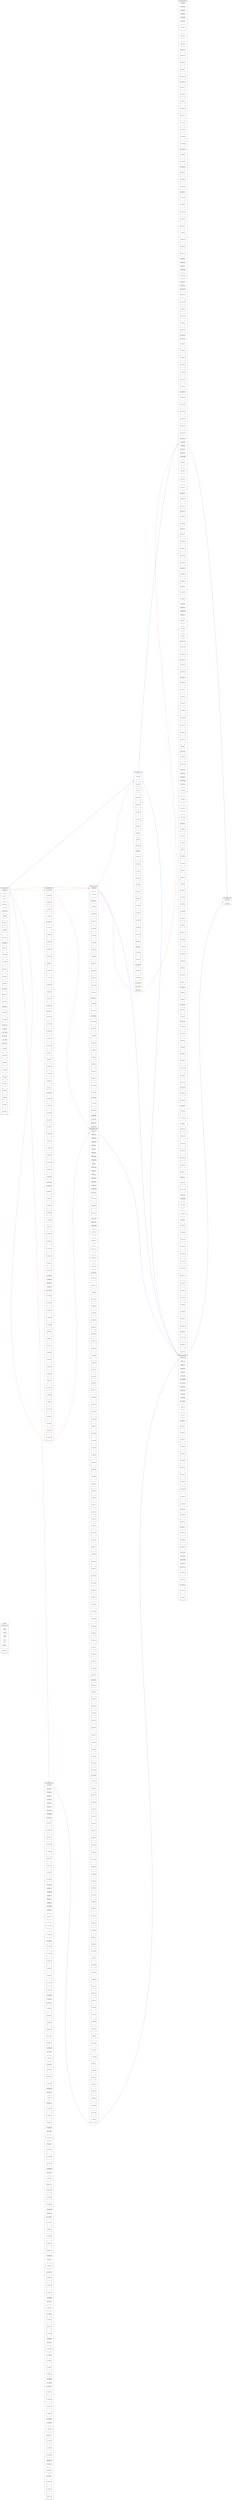 digraph G {
  compound = true;
  rankdir = "LR"; 
  nodesep= 0.5;
  ranksep =  10; 
 subgraph "cluster_-1" {
		color=black;

Compilation_Unit [shape="note"] Import [shape="lpromoter"] Package [shape="folder"] Type [shape="box3d"] Field [shape="Mcircle"] Method [shape="component"] Instruction [shape="Msquare"]

 label = "LEGEND";
	}
 // Color on nodes 
// NODE [style=filled, fillcolor=red] 

 // Shape on nodes 
// NODE [shape="tripleoctagon"] 
"831653292" [shape="note"]
"-311782501" [shape="lpromoter"]
"-554253258" [shape="lpromoter"]
"-1483563912" [shape="lpromoter"]
"-424794005" [shape="lpromoter"]
"-2021127674" [shape="lpromoter"]
"977451170" [shape="lpromoter"]
"-506324011" [shape="lpromoter"]
"-1842022574" [shape="lpromoter"]
"-728306322" [shape="box3d"]
"-1017024195" [shape="Mcircle"]
"821309053" [shape="component"]
"-1676402821" [shape="Msquare"]
"-1854062487" [shape="Msquare"]
"-1206211520" [shape="Msquare"]
"2028342448" [shape="Msquare"]
"-917754090" [shape="Msquare"]
"1147856905" [shape="Msquare"]
"406581419" [shape="Msquare"]
"-946983620" [shape="Msquare"]
"-688692427" [shape="Msquare"]
"1899350236" [shape="Msquare"]
"-358311737" [shape="Msquare"]
"-1823271016" [shape="Msquare"]
"-1530735752" [shape="Msquare"]
"1945222912" [shape="component"]
"-626895906" [shape="Msquare"]
"1556741942" [shape="Msquare"]
"-1800626848" [shape="component"]
"-1981051730" [shape="Msquare"]
"916074170" [shape="Msquare"]
"-1278858932" [shape="Msquare"]
"674669309" [shape="Msquare"]
"-1881397172" [shape="Msquare"]
"512434331" [shape="Msquare"]
"-463266518" [shape="Msquare"]
"1296578126" [shape="Msquare"]
"-1278858932" [shape="Msquare"]
"674669309" [shape="Msquare"]
"-1881397172" [shape="Msquare"]
"512434331" [shape="Msquare"]
"-463266518" [shape="Msquare"]
"1296578126" [shape="Msquare"]
"475682822" [shape="Msquare"]
"-2124198235" [shape="Msquare"]
"310319853" [shape="Msquare"]
"1732445804" [shape="component"]
"-1675512805" [shape="Msquare"]
"-686356629" [shape="Msquare"]
"-36501929" [shape="box3d"]
"219627282" [shape="rectangle"]
"1182704257" [shape="Mcircle"]
"-64307364" [shape="Mcircle"]
"436368436" [shape="Mcircle"]
"-503494803" [shape="Mcircle"]
"-641157771" [shape="Mcircle"]
"1980814491" [shape="Mcircle"]
"1300729878" [shape="component"]
"78259061" [shape="Msquare"]
"-284245977" [shape="Msquare"]
"-1095246871" [shape="Msquare"]
"-1655113412" [shape="Msquare"]
"1394929020" [shape="component"]
"45401357" [shape="Msquare"]
"-176643956" [shape="Msquare"]
"-1778541426" [shape="Msquare"]
"1816180743" [shape="Msquare"]
"719854279" [shape="component"]
"-1448927997" [shape="Msquare"]
"-2053621413" [shape="Msquare"]
"486100097" [shape="Msquare"]
"967044945" [shape="Msquare"]
"-4292171" [shape="Msquare"]
"-1687566110" [shape="Msquare"]
"-1048733534" [shape="Msquare"]
"1130750765" [shape="Msquare"]
"-789317541" [shape="Msquare"]
"-981316611" [shape="Msquare"]
"-4292171" [shape="Msquare"]
"-1687566110" [shape="Msquare"]
"-1048733534" [shape="Msquare"]
"1130750765" [shape="Msquare"]
"-789317541" [shape="Msquare"]
"-981316611" [shape="Msquare"]
"983645007" [shape="Msquare"]
"9950972" [shape="Msquare"]
"-888811964" [shape="Msquare"]
"873902605" [shape="Msquare"]
"397659377" [shape="Msquare"]
"-1837414295" [shape="Msquare"]
"-1393044319" [shape="component"]
"486411817" [shape="Msquare"]
"-450139070" [shape="Msquare"]
"-925625875" [shape="Msquare"]
"-1665095638" [shape="Msquare"]
"1216505747" [shape="Msquare"]
"411727022" [shape="Msquare"]
"-278593758" [shape="Msquare"]
"411727022" [shape="Msquare"]
"-278593758" [shape="Msquare"]
"-1665095638" [shape="Msquare"]
"1216505747" [shape="Msquare"]
"411727022" [shape="Msquare"]
"-278593758" [shape="Msquare"]
"411727022" [shape="Msquare"]
"-278593758" [shape="Msquare"]
"-914825694" [shape="Msquare"]
"-2030779390" [shape="Msquare"]
"548218445" [shape="component"]
"-1199127377" [shape="Msquare"]
"1676142529" [shape="Msquare"]
"-278770583" [shape="Msquare"]
"-805075257" [shape="Msquare"]
"56764449" [shape="Msquare"]
"-222705231" [shape="Msquare"]
"126075475" [shape="Msquare"]
"-1711745900" [shape="Msquare"]
"1110500471" [shape="Msquare"]
"-1663476895" [shape="Msquare"]
"297863948" [shape="Msquare"]
"1458197232" [shape="Msquare"]
"1888937680" [shape="Msquare"]
"930400976" [shape="component"]
"-527266356" [shape="Msquare"]
"1018120557" [shape="Msquare"]
"1736116001" [shape="component"]
"-864024339" [shape="Msquare"]
"295699356" [shape="Msquare"]
"-166120852" [shape="Msquare"]
"-1793953137" [shape="Msquare"]
"-1198778147" [shape="component"]
"-1571123317" [shape="Msquare"]
"-478580379" [shape="Msquare"]
"-1292493242" [shape="Msquare"]
"-2009921990" [shape="Msquare"]
"-287442956" [shape="Msquare"]
"334898497" [shape="Msquare"]
"1105384461" [shape="Msquare"]
"-701711932" [shape="Msquare"]
"-2068341489" [shape="Msquare"]
"670589345" [shape="Msquare"]
"-990129219" [shape="Msquare"]
"1699348813" [shape="Msquare"]
"-1313418655" [shape="component"]
"1604676411" [shape="Msquare"]
"-542773729" [shape="Msquare"]
"-1314402078" [shape="component"]
"175658528" [shape="Msquare"]
"1579532388" [shape="Msquare"]
"-1688964548" [shape="component"]
"-2054555605" [shape="Msquare"]
"-397294638" [shape="Msquare"]
"-1286046457" [shape="component"]
"-1260270994" [shape="Msquare"]
"-1871367480" [shape="Msquare"]
"1019565003" [shape="component"]
"829448597" [shape="Msquare"]
"1385465885" [shape="Msquare"]
"-1858948128" [shape="Msquare"]
"-323880317" [shape="component"]
"-1510756024" [shape="Msquare"]
"973929349" [shape="Msquare"]
"1611063443" [shape="Msquare"]
"1815748180" [shape="Msquare"]
"965368276" [shape="Msquare"]
"17686109" [shape="Msquare"]
"-1868695181" [shape="Msquare"]
"804306096" [shape="Msquare"]
"-863825776" [shape="Msquare"]
"214121957" [shape="note"]
"-1638090241" [shape="lpromoter"]
"-1848332072" [shape="lpromoter"]
"403512712" [shape="lpromoter"]
"1533544789" [shape="lpromoter"]
"589394239" [shape="box3d"]
"-416279900" [shape="Mcircle"]
"984480425" [shape="component"]
"-1268507031" [shape="component"]
"16820254" [shape="component"]
"-1186101180" [shape="component"]
"-1035273643" [shape="component"]
"1959962763" [shape="component"]
"-987041576" [shape="component"]
"-1241134833" [shape="component"]
"-404888589" [shape="component"]
"-1463855976" [shape="Msquare"]
"1192151968" [shape="Msquare"]
"985844463" [shape="Msquare"]
"2118911925" [shape="Msquare"]
"255781651" [shape="Msquare"]
"-991427876" [shape="Msquare"]
"-1269490454" [shape="component"]
"1627797240" [shape="component"]
"26235602" [shape="Msquare"]
"-346890529" [shape="Msquare"]
"1150766578" [shape="Msquare"]
"1416789130" [shape="Msquare"]
"-1416794908" [shape="Msquare"]
"160113459" [shape="Msquare"]
"1709087197" [shape="Msquare"]
"-1099386559" [shape="component"]
"-1288485369" [shape="Msquare"]
"288412294" [shape="Msquare"]
"1310076044" [shape="Msquare"]
"1009791325" [shape="Msquare"]
"-435620199" [shape="Msquare"]
"2003167329" [shape="Msquare"]
"1675908398" [shape="component"]
"111019396" [shape="component"]
"529193780" [shape="box3d"]
"-25421099" [shape="component"]
"-685061948" [shape="component"]
"-1298583208" [shape="component"]
"-321669314" [shape="note"]
"-147624788" [shape="folder"]
"-1140956040" [shape="box3d"]
"-1072380743" [shape="component"]
"1426401999" [shape="component"]
"1903602258" [shape="note"]
"-1188017914" [shape="folder"]
"23187995" [shape="box3d"]
"2063406688" [shape="rectangle"]
"-56081128" [shape="Mcircle"]
"-27451977" [shape="Mcircle"]
"1188960027" [shape="component"]
"794814767" [shape="Msquare"]
"304026357" [shape="Msquare"]
"694659337" [shape="Msquare"]
"1475869809" [shape="Msquare"]
"-761064158" [shape="Msquare"]
"-196001960" [shape="Msquare"]
"633881445" [shape="Msquare"]
"-281279761" [shape="Msquare"]
"-1339423954" [shape="Msquare"]
"-1889323950" [shape="Msquare"]
"-1627841241" [shape="Msquare"]
"2111464236" [shape="Msquare"]
"194271469" [shape="component"]
"1565803602" [shape="Msquare"]
"346256374" [shape="Msquare"]
"1110046577" [shape="component"]
"-1088316515" [shape="Msquare"]
"1724088553" [shape="Msquare"]
"1881800423" [shape="Msquare"]
"-1052517623" [shape="note"]
"1882870089" [shape="folder"]
"-1848732957" [shape="box3d"]
"1413254729" [shape="rectangle"]
"-1073714524" [shape="component"]
"1302359195" [shape="Msquare"]
"-105455753" [shape="Msquare"]
"-1331986492" [shape="component"]
"1102670773" [shape="Msquare"]
"757176641" [shape="Msquare"]
"-915632687" [shape="note"]
"926417919" [shape="lpromoter"]
"-510866724" [shape="lpromoter"]
"598218473" [shape="lpromoter"]
"-1059019050" [shape="lpromoter"]
"-710067349" [shape="lpromoter"]
"472702020" [shape="lpromoter"]
"-2013144963" [shape="lpromoter"]
"-1790909299" [shape="box3d"]
"-1628183720" [shape="component"]
"985453222" [shape="Msquare"]
"-1540241253" [shape="Msquare"]
"945152122" [shape="Msquare"]
"1803799244" [shape="Msquare"]
"-1795495062" [shape="Msquare"]
"586411000" [shape="Msquare"]
"639175672" [shape="Msquare"]
"131927475" [shape="Msquare"]
"1630055499" [shape="Msquare"]
"1622536299" [shape="note"]
"-1698190557" [shape="lpromoter"]
"-1624389499" [shape="lpromoter"]
"-704287970" [shape="lpromoter"]
"838482123" [shape="lpromoter"]
"-989898162" [shape="lpromoter"]
"-1307398981" [shape="box3d"]
"1238639991" [shape="rectangle"]
"-1050552911" [shape="Mcircle"]
"-1207133468" [shape="Mcircle"]
"-1078050749" [shape="Mcircle"]
"-509290609" [shape="component"]
"615702982" [shape="Msquare"]
"-1054411956" [shape="Msquare"]
"-1559970550" [shape="Msquare"]
"-1093047806" [shape="Msquare"]
"-602941625" [shape="Msquare"]
"-1417111206" [shape="Msquare"]
"1773139917" [shape="Msquare"]
"-1256714205" [shape="box3d"]
"1752406653" [shape="rectangle"]
"1479613141" [shape="component"]
"-1162540995" [shape="Msquare"]
"1885333911" [shape="Msquare"]
"805929632" [shape="Msquare"]
"806853153" [shape="Msquare"]
"807776674" [shape="Msquare"]
"808700195" [shape="Msquare"]
"-1987909929" [shape="box3d"]
"1457161450" [shape="rectangle"]
"-2128074679" [shape="Mcircle"]
"-898783639" [shape="component"]
"629769575" [shape="Msquare"]
"824827664" [shape="Msquare"]
"-750278867" [shape="Msquare"]
"-1987909928" [shape="box3d"]
"1653674955" [shape="rectangle"]
"7334547" [shape="Mcircle"]
"-388248501" [shape="component"]
"-502354824" [shape="Msquare"]
"1440496947" [shape="Msquare"]
"427604713" [shape="Msquare"]
"-1987909927" [shape="box3d"]
"1850188460" [shape="rectangle"]
"-1265762255" [shape="Mcircle"]
"122286637" [shape="component"]
"-359749824" [shape="Msquare"]
"-1402738084" [shape="Msquare"]
"653197279" [shape="Msquare"]
"-1987909926" [shape="box3d"]
"2046701965" [shape="rectangle"]
"218160913" [shape="Mcircle"]
"632821775" [shape="component"]
"1366390445" [shape="Msquare"]
"-374788906" [shape="Msquare"]
"2046419684" [shape="Msquare"]
"-1293907726" [shape="box3d"]
"1889482054" [shape="rectangle"]
"1622922881" [shape="component"]
"1830116673" [shape="Msquare"]
"40803018" [shape="Msquare"]
"1183510003" [shape="Msquare"]
"1636514785" [shape="Msquare"]
"1638361827" [shape="Msquare"]
"1368818970" [shape="box3d"]
"798787557" [shape="rectangle"]
"-1243289717" [shape="Mcircle"]
"1042753862" [shape="component"]
"1294692324" [shape="Msquare"]
"-1121830535" [shape="Msquare"]
"2106327321" [shape="Msquare"]
"-495438508" [shape="box3d"]
"-664871467" [shape="rectangle"]
"-1058045345" [shape="Mcircle"]
"-912748806" [shape="component"]
"1573549440" [shape="Msquare"]
"907497322" [shape="Msquare"]
"-517331059" [shape="Msquare"]
"1368818972" [shape="box3d"]
"405760547" [shape="rectangle"]
"-1243260002" [shape="Mcircle"]
"-237107894" [shape="component"]
"562913508" [shape="Msquare"]
"727660902" [shape="Msquare"]
"198037514" [shape="Msquare"]
"-619623869" [shape="box3d"]
"-1115549580" [shape="rectangle"]
"-382660436" [shape="component"]
"1742861200" [shape="Msquare"]
"-1539690803" [shape="Msquare"]
"281436563" [shape="Msquare"]
"-1159820596" [shape="Msquare"]
"1528167536" [shape="box3d"]
"-1018553300" [shape="rectangle"]
"-1238249306" [shape="Mcircle"]
"576280071" [shape="component"]
"1147001069" [shape="Msquare"]
"702018380" [shape="Msquare"]
"-2009748836" [shape="Msquare"]
"680368759" [shape="box3d"]
"-1175557112" [shape="rectangle"]
"359614968" [shape="Mcircle"]
"-485139854" [shape="component"]
"-2040102760" [shape="Msquare"]
"1344393431" [shape="Msquare"]
"1056776476" [shape="Msquare"]
"-2064440505" [shape="note"]
"-15086270" [shape="box3d"]
"-133834379" [shape="component"]
"-1086865252" [shape="note"]
"-1091992266" [shape="box3d"]
"729666249" [shape="Mcircle"]
"601206012" [shape="Mcircle"]
"915071291" [shape="Mcircle"]
"915071322" [shape="Mcircle"]
"1898928101" [shape="component"]
"-1906804703" [shape="Msquare"]
"-272872116" [shape="Msquare"]
"1915303375" [shape="component"]
"-973676451" [shape="Msquare"]
"-187914866" [shape="Msquare"]
"257928772" [shape="component"]
"961631456" [shape="Msquare"]
"1453050691" [shape="Msquare"]
"1453080513" [shape="Msquare"]
"-336816999" [shape="Msquare"]
"-2020539327" [shape="Msquare"]
"1898929062" [shape="component"]
"-1904063872" [shape="Msquare"]
"1796868401" [shape="Msquare"]
"21357128" [shape="component"]
"2113234579" [shape="Msquare"]
"18519063" [shape="Msquare"]
"738449783" [shape="note"]
"-1281682253" [shape="lpromoter"]
"-2079804879" [shape="box3d"]
"805880441" [shape="rectangle"]
"365907367" [shape="Mcircle"]
"-2730606" [shape="Mcircle"]
"-2700815" [shape="Mcircle"]
"-1977512284" [shape="component"]
"2002411998" [shape="Msquare"]
"-1628267126" [shape="Msquare"]
"-1504578771" [shape="component"]
"-33787847" [shape="Msquare"]
"-2099230551" [shape="Msquare"]
"-1876858552" [shape="component"]
"-506060892" [shape="Msquare"]
"357050702" [shape="Msquare"]
"-401030137" [shape="Msquare"]
"647209290" [shape="Msquare"]
"-1217586639" [shape="Msquare"]
"-2003655589" [shape="Msquare"]
"1579833115" [shape="Msquare"]
"1579845453" [shape="Msquare"]
"2114071105" [shape="Msquare"]
"36033881" [shape="Msquare"]
"1791943258" [shape="component"]
"1275265658" [shape="Msquare"]
"-1661871786" [shape="Msquare"]
"-129041925" [shape="note"]
"462372130" [shape="lpromoter"]
"1385873454" [shape="lpromoter"]
"-1575712519" [shape="box3d"]
"473267334" [shape="rectangle"]
"-1137129821" [shape="rectangle"]
"-377864320" [shape="Mcircle"]
"-1497788931" [shape="Mcircle"]
"-1469159780" [shape="Mcircle"]
"1258775459" [shape="Mcircle"]
"1904998148" [shape="component"]
"1102601750" [shape="Msquare"]
"551108137" [shape="Msquare"]
"257734921" [shape="Msquare"]
"57603702" [shape="Msquare"]
"1499164681" [shape="Msquare"]
"1211999535" [shape="Msquare"]
"250963191" [shape="Msquare"]
"1692867747" [shape="Msquare"]
"9852324" [shape="Msquare"]
"458144015" [shape="Msquare"]
"-278564963" [shape="Msquare"]
"820105874" [shape="Msquare"]
"-1250160869" [shape="Msquare"]
"815528629" [shape="Msquare"]
"-968791937" [shape="Msquare"]
"2009324570" [shape="Msquare"]
"-297994085" [shape="Msquare"]
"-1578286949" [shape="Msquare"]
"1403805526" [shape="Msquare"]
"-293892060" [shape="Msquare"]
"508820923" [shape="Msquare"]
"2057341817" [shape="Msquare"]
"1211999535" [shape="Msquare"]
"250963191" [shape="Msquare"]
"1692867747" [shape="Msquare"]
"9852324" [shape="Msquare"]
"458144015" [shape="Msquare"]
"-278564963" [shape="Msquare"]
"820105874" [shape="Msquare"]
"-1250160869" [shape="Msquare"]
"815528629" [shape="Msquare"]
"-968791937" [shape="Msquare"]
"2009324570" [shape="Msquare"]
"-297994085" [shape="Msquare"]
"-1578286949" [shape="Msquare"]
"1403805526" [shape="Msquare"]
"-293892060" [shape="Msquare"]
"508820923" [shape="Msquare"]
"2057341817" [shape="Msquare"]
"-321931247" [shape="Msquare"]
"-223789859" [shape="component"]
"-204948473" [shape="Msquare"]
"-36956585" [shape="Msquare"]
"-2015070447" [shape="component"]
"148161961" [shape="Msquare"]
"48278443" [shape="Msquare"]
"1561505169" [shape="component"]
"-106114418" [shape="Msquare"]
"-845975035" [shape="Msquare"]
"-688263165" [shape="Msquare"]
"42893049" [shape="Msquare"]
"349488958" [shape="Msquare"]
"-930538223" [shape="Msquare"]
"-1198714318" [shape="Msquare"]
"-266379970" [shape="Msquare"]
"-930538223" [shape="Msquare"]
"-1198714318" [shape="Msquare"]
"-266379970" [shape="Msquare"]
"-532237411" [shape="Msquare"]
"751727386" [shape="component"]
"-1360890402" [shape="Msquare"]
"2053458058" [shape="Msquare"]
"-783598570" [shape="component"]
"161971505" [shape="Msquare"]
"-1397757851" [shape="Msquare"]
"-1152431322" [shape="component"]
"45794096" [shape="Msquare"]
"-1827369293" [shape="Msquare"]
"1208522881" [shape="Msquare"]
"-1276065847" [shape="Msquare"]
"670069390" [shape="Msquare"]
"572355543" [shape="Msquare"]
"634139493" [shape="Msquare"]
"432963288" [shape="Msquare"]
"634139493" [shape="Msquare"]
"432963288" [shape="Msquare"]
"670069390" [shape="Msquare"]
"572355543" [shape="Msquare"]
"634139493" [shape="Msquare"]
"432963288" [shape="Msquare"]
"634139493" [shape="Msquare"]
"432963288" [shape="Msquare"]
"2104285649" [shape="Msquare"]
"1665627114" [shape="Msquare"]
"676726971" [shape="component"]
"2084664730" [shape="Msquare"]
"-517103790" [shape="Msquare"]
"-1980580522" [shape="Msquare"]
"1160502953" [shape="Msquare"]
"-2062735065" [shape="Msquare"]
"527266771" [shape="Msquare"]
"97850474" [shape="Msquare"]
"1013426376" [shape="Msquare"]
"-2119295986" [shape="Msquare"]
"1013426376" [shape="Msquare"]
"-2119295986" [shape="Msquare"]
"-1940603160" [shape="Msquare"]
"527266771" [shape="Msquare"]
"97850474" [shape="Msquare"]
"1013426376" [shape="Msquare"]
"-2119295986" [shape="Msquare"]
"1013426376" [shape="Msquare"]
"-2119295986" [shape="Msquare"]
"-1940603160" [shape="Msquare"]
"47423897" [shape="Msquare"]
"-505282825" [shape="component"]
"-1487510765" [shape="Msquare"]
"-447439356" [shape="Msquare"]
"-1972848462" [shape="Msquare"]
"963373426" [shape="Msquare"]
"251086631" [shape="Msquare"]
"-1707365289" [shape="Msquare"]
"-21402181" [shape="Msquare"]
"-1279807234" [shape="Msquare"]
"-331954353" [shape="Msquare"]
"-2012349009" [shape="Msquare"]
"1343288293" [shape="Msquare"]
"1433960035" [shape="Msquare"]
"1173627" [shape="component"]
"-933601020" [shape="Msquare"]
"1185817618" [shape="Msquare"]
"-1063729265" [shape="Msquare"]
"1564720508" [shape="Msquare"]
"1847053542" [shape="Msquare"]
"-262854185" [shape="Msquare"]
"1564720508" [shape="Msquare"]
"1847053542" [shape="Msquare"]
"-262854185" [shape="Msquare"]
"-854290677" [shape="Msquare"]
"103905111" [shape="component"]
"-86203444" [shape="Msquare"]
"-1120751333" [shape="Msquare"]
"1856132287" [shape="note"]
"2130171379" [shape="lpromoter"]
"-536255680" [shape="box3d"]
"1330446518" [shape="Mcircle"]
"1383504289" [shape="Mcircle"]
"-1925235" [shape="component"]
"554429669" [shape="Msquare"]
"1429188600" [shape="Msquare"]
"-554707254" [shape="Msquare"]
"1213816866" [shape="Msquare"]
"-1508220278" [shape="Msquare"]
"-202574176" [shape="Msquare"]
"-2067115506" [shape="Msquare"]
"-1961087011" [shape="Msquare"]
"1516615881" [shape="Msquare"]
"-1508220278" [shape="Msquare"]
"-202574176" [shape="Msquare"]
"-2067115506" [shape="Msquare"]
"-1961087011" [shape="Msquare"]
"1516615881" [shape="Msquare"]
"-1522202082" [shape="Msquare"]
"-995718584" [shape="Msquare"]
"1693356616" [shape="Msquare"]
"573149280" [shape="Msquare"]
"1342355311" [shape="Msquare"]
"-1027518981" [shape="Msquare"]
"443150170" [shape="component"]
"-1210277534" [shape="Msquare"]
"-1689215027" [shape="Msquare"]
"-364459741" [shape="Msquare"]
"-1586806678" [shape="component"]
"1089289291" [shape="Msquare"]
"354242986" [shape="Msquare"]
"-1104311587" [shape="Msquare"]
"1362362638" [shape="Msquare"]
"-173093870" [shape="Msquare"]
"-48501339" [shape="Msquare"]
"-1446053057" [shape="Msquare"]
"-2080546570" [shape="Msquare"]
"-1747195012" [shape="Msquare"]
"-1522551791" [shape="Msquare"]
"542548957" [shape="Msquare"]
"-1811261219" [shape="Msquare"]
"1369422113" [shape="note"]
"-893861552" [shape="lpromoter"]
"-2043437858" [shape="lpromoter"]
"-440059670" [shape="lpromoter"]
"568517962" [shape="lpromoter"]
"55871199" [shape="lpromoter"]
"569369306" [shape="lpromoter"]
"-2080106889" [shape="lpromoter"]
"-1905328640" [shape="lpromoter"]
"6948562" [shape="lpromoter"]
"-1393137580" [shape="lpromoter"]
"287693912" [shape="lpromoter"]
"-916079152" [shape="lpromoter"]
"1296922069" [shape="lpromoter"]
"1738066768" [shape="lpromoter"]
"1790192281" [shape="lpromoter"]
"-1793765138" [shape="box3d"]
"722711028" [shape="component"]
"-1654311892" [shape="Msquare"]
"-1562281798" [shape="Msquare"]
"1663552570" [shape="Msquare"]
"-2141056264" [shape="note"]
"1406917530" [shape="lpromoter"]
"-1128340600" [shape="box3d"]
"1582443302" [shape="Mcircle"]
"985084042" [shape="Mcircle"]
"1695121110" [shape="Mcircle"]
"1099487903" [shape="Mcircle"]
"-663555105" [shape="Mcircle"]
"-1280140892" [shape="component"]
"-857463922" [shape="Msquare"]
"-1321497171" [shape="Msquare"]
"141638870" [shape="Msquare"]
"847215263" [shape="Msquare"]
"-482680418" [shape="Msquare"]
"817303449" [shape="Msquare"]
"-1303863084" [shape="Msquare"]
"843635503" [shape="Msquare"]
"660198620" [shape="Msquare"]
"-1709332178" [shape="Msquare"]
"1288600780" [shape="Msquare"]
"-1446922816" [shape="Msquare"]
"-642205792" [shape="Msquare"]
"-61036579" [shape="Msquare"]
"515013250" [shape="Msquare"]
"-89825887" [shape="Msquare"]
"2013327271" [shape="Msquare"]
"-1803399235" [shape="Msquare"]
"1266358750" [shape="Msquare"]
"1633753523" [shape="Msquare"]
"1632148331" [shape="Msquare"]
"-635094165" [shape="Msquare"]
"1022583423" [shape="Msquare"]
"1567232588" [shape="Msquare"]
"1003410280" [shape="Msquare"]
"-1709038421" [shape="Msquare"]
"-1978521282" [shape="Msquare"]
"960887509" [shape="Msquare"]
"-1267898678" [shape="Msquare"]
"-486218561" [shape="Msquare"]
"-193906422" [shape="Msquare"]
"-592136131" [shape="Msquare"]
"-544907727" [shape="Msquare"]
"1920573262" [shape="Msquare"]
"-157200547" [shape="Msquare"]
"-42414537" [shape="Msquare"]
"-2011012364" [shape="Msquare"]
"-912879162" [shape="Msquare"]
"596392016" [shape="Msquare"]
"-1201296449" [shape="Msquare"]
"-1854379167" [shape="Msquare"]
"-205068575" [shape="Msquare"]
"2087577696" [shape="Msquare"]
"1107956666" [shape="Msquare"]
"-886285555" [shape="Msquare"]
"-780864122" [shape="Msquare"]
"-155224739" [shape="Msquare"]
"-1139723907" [shape="Msquare"]
"-1426079821" [shape="Msquare"]
"1247914293" [shape="Msquare"]
"578803385" [shape="Msquare"]
"-1627206478" [shape="Msquare"]
"578803385" [shape="Msquare"]
"-1627206478" [shape="Msquare"]
"-1139723907" [shape="Msquare"]
"-1426079821" [shape="Msquare"]
"1247914293" [shape="Msquare"]
"578803385" [shape="Msquare"]
"-1627206478" [shape="Msquare"]
"578803385" [shape="Msquare"]
"-1627206478" [shape="Msquare"]
"-74700753" [shape="Msquare"]
"1718960657" [shape="Msquare"]
"357329625" [shape="Msquare"]
"1907343324" [shape="Msquare"]
"20666075" [shape="Msquare"]
"1486225967" [shape="component"]
"496350226" [shape="Msquare"]
"495995405" [shape="Msquare"]
"1141956871" [shape="Msquare"]
"868126042" [shape="Msquare"]
"1979736458" [shape="Msquare"]
"-2042733717" [shape="Msquare"]
"1406180998" [shape="Msquare"]
"-1604045017" [shape="Msquare"]
"-1503931779" [shape="Msquare"]
"-18139921" [shape="Msquare"]
"-871301324" [shape="Msquare"]
"-981275282" [shape="Msquare"]
"-1604045017" [shape="Msquare"]
"-1503931779" [shape="Msquare"]
"-18139921" [shape="Msquare"]
"-871301324" [shape="Msquare"]
"-981275282" [shape="Msquare"]
"-407544604" [shape="Msquare"]
"-1157965502" [shape="component"]
"-1074150157" [shape="Msquare"]
"-443549276" [shape="Msquare"]
"622237708" [shape="Msquare"]
"1052996264" [shape="Msquare"]
"702612419" [shape="Msquare"]
"-1455383116" [shape="Msquare"]
"-442463854" [shape="Msquare"]
"1906603721" [shape="Msquare"]
"1207093227" [shape="Msquare"]
"1433131904" [shape="Msquare"]
"1726396383" [shape="Msquare"]
"-2121330262" [shape="Msquare"]
"1690683402" [shape="Msquare"]
"1935488300" [shape="Msquare"]
"587606678" [shape="Msquare"]
"-645556678" [shape="Msquare"]
"-412144259" [shape="Msquare"]
"618090768" [shape="Msquare"]
"-350163741" [shape="Msquare"]
"1011218127" [shape="Msquare"]
"-302919134" [shape="Msquare"]
"-1943202888" [shape="Msquare"]
"649858110" [shape="Msquare"]
"563264523" [shape="Msquare"]
"1707572590" [shape="Msquare"]
"-49852504" [shape="Msquare"]
"1408010086" [shape="Msquare"]
"-1415534045" [shape="Msquare"]
"-198839883" [shape="Msquare"]
"539151227" [shape="Msquare"]
"-895951747" [shape="Msquare"]
"-1542326127" [shape="Msquare"]
"519211390" [shape="Msquare"]
"1761197232" [shape="Msquare"]
"-355439464" [shape="Msquare"]
"-1634314761" [shape="Msquare"]
"729459885" [shape="Msquare"]
"-1354105440" [shape="Msquare"]
"11509706" [shape="Msquare"]
"-1112145659" [shape="Msquare"]
"67960400" [shape="Msquare"]
"-833490545" [shape="Msquare"]
"320749361" [shape="Msquare"]
"-833490545" [shape="Msquare"]
"320749361" [shape="Msquare"]
"-745387757" [shape="Msquare"]
"-1112145659" [shape="Msquare"]
"67960400" [shape="Msquare"]
"-833490545" [shape="Msquare"]
"320749361" [shape="Msquare"]
"-833490545" [shape="Msquare"]
"320749361" [shape="Msquare"]
"-745387757" [shape="Msquare"]
"754426799" [shape="Msquare"]
"-895951747" [shape="Msquare"]
"-1805260360" [shape="Msquare"]
"-1564695189" [shape="Msquare"]
"607511498" [shape="Msquare"]
"-437009785" [shape="Msquare"]
"-1685507436" [shape="note"]
"-1786884646" [shape="lpromoter"]
"1004991731" [shape="box3d"]
"-225098679" [shape="rectangle"]
"1844339299" [shape="component"]
"-421496665" [shape="Msquare"]
"1674020399" [shape="Msquare"]
"-1524125161" [shape="Msquare"]
"-1138074979" [shape="Msquare"]
"-775120908" [shape="Msquare"]
"148519038" [shape="Msquare"]
"-189529510" [shape="Msquare"]
"697974171" [shape="Msquare"]
"-188605989" [shape="Msquare"]
"1585477852" [shape="Msquare"]
"-1821985763" [shape="Msquare"]
"-934482082" [shape="Msquare"]
"-46978401" [shape="Msquare"]
"-1678511133" [shape="Msquare"]
"-788236889" [shape="Msquare"]
"-786389847" [shape="Msquare"]
"1024771540" [shape="Msquare"]
"-1346706611" [shape="Msquare"]
"387653444" [shape="Msquare"]
"208246288" [shape="Msquare"]
"-1346706611" [shape="Msquare"]
"387653444" [shape="Msquare"]
"208246288" [shape="Msquare"]
"-1469982801" [shape="Msquare"]
 subgraph "cluster_0" {
		color=black;
		node [style=filled,color=white]; 
"-1842022574"; "-641157771"; "1980814491"; "-2053621413"; "486100097"; "1394929020"; "45401357"; "-176643956"; "-1778541426"; "1816180743"; "1300729878"; "78259061"; "-284245977"; "-1095246871"; "-1655113412"; "-1313418655"; "1604676411"; "-542773729"; "-1286046457"; "-1260270994"; "-1871367480"; "111019396"; "-1268507031"; "16820254"; "-1241134833"; "-1137129821"; "-1152431322"; "45794096"; "-1827369293"; "1208522881"; "-1276065847"; "670069390"; "572355543"; "634139493"; "432963288"; "2104285649"; "1665627114"; 
 label = "COOCURENCE_GRP_0";
	}
 subgraph "cluster_1" {
		color=black;
		node [style=filled,color=white]; 
"1736116001"; "-864024339"; "295699356"; "-166120852"; "-1793953137"; "-1198778147"; "-1571123317"; "-478580379"; "-1292493242"; "-2009921990"; "-287442956"; "334898497"; "1105384461"; "-701711932"; "-2068341489"; "670589345"; "-990129219"; "1699348813"; "-1685507436"; "-1786884646"; "1004991731"; "-225098679"; "1844339299"; "-421496665"; "1674020399"; "-1524125161"; "-1138074979"; "-775120908"; "148519038"; "-189529510"; "697974171"; "-188605989"; "1585477852"; "-1821985763"; "-934482082"; "-46978401"; "-1678511133"; "-788236889"; "-786389847"; "1024771540"; "-1346706611"; "387653444"; "208246288"; "-1469982801"; "676726971"; "2084664730"; "-517103790"; "-1980580522"; "1160502953"; "-2062735065"; "527266771"; "97850474"; "1013426376"; "-2119295986"; "-1940603160"; "47423897"; "-505282825"; "-1487510765"; "-447439356"; "-1972848462"; "963373426"; "251086631"; "-1707365289"; "-21402181"; "-1279807234"; "-331954353"; "-2012349009"; "1343288293"; "1433960035"; "2130171379"; "-1586806678"; "1089289291"; "354242986"; "-1104311587"; "1362362638"; "-173093870"; "-48501339"; "-1446053057"; "-2080546570"; "-1747195012"; "-1522551791"; "542548957"; "-1811261219"; 
 label = "COOCURENCE_GRP_1";
	}
 subgraph "cluster_2" {
		color=black;
		node [style=filled,color=white]; 
"-728306322"; "-1017024195"; "-1800626848"; "-1981051730"; "916074170"; "-1278858932"; "674669309"; "-1881397172"; "512434331"; "-463266518"; "1296578126"; "475682822"; "-2124198235"; "310319853"; "1732445804"; "-1675512805"; "-686356629"; "1945222912"; "-626895906"; "1556741942"; "821309053"; "-1676402821"; "-1854062487"; "-1206211520"; "2028342448"; "-917754090"; "1147856905"; "406581419"; "-946983620"; "-688692427"; "1899350236"; "-358311737"; "-1823271016"; "-1530735752"; "529193780"; "-25421099"; "-685061948"; "-1298583208"; 
 label = "COOCURENCE_GRP_2";
	}
 subgraph "cluster_3" {
		color=black;
		node [style=filled,color=white]; 
"1369422113"; "-893861552"; "-2043437858"; "-440059670"; "568517962"; "55871199"; "569369306"; "-2080106889"; "-1905328640"; "6948562"; "-1393137580"; "287693912"; "-916079152"; "1296922069"; "1738066768"; "1790192281"; "-1793765138"; "722711028"; "-1654311892"; "-1562281798"; "1663552570"; "-2141056264"; "1406917530"; "-1128340600"; "1582443302"; "985084042"; "1695121110"; "1099487903"; "-663555105"; "1486225967"; "496350226"; "495995405"; "1141956871"; "868126042"; "1979736458"; "-2042733717"; "1406180998"; "-1604045017"; "-1503931779"; "-18139921"; "-871301324"; "-981275282"; "-407544604"; "-1157965502"; "-1074150157"; "-443549276"; "622237708"; "1052996264"; "702612419"; "-1455383116"; "-442463854"; "1906603721"; "1207093227"; "1433131904"; "1726396383"; "-2121330262"; "1690683402"; "1935488300"; "587606678"; "-645556678"; "-412144259"; "618090768"; "-350163741"; "1011218127"; "-302919134"; "-1943202888"; "649858110"; "563264523"; "1707572590"; "-49852504"; "1408010086"; "-1415534045"; "-198839883"; "539151227"; "-895951747"; "-1542326127"; "519211390"; "1761197232"; "-355439464"; "-1634314761"; "729459885"; "-1354105440"; "11509706"; "-1112145659"; "67960400"; "-833490545"; "320749361"; "-745387757"; "754426799"; "-1805260360"; "-1564695189"; "607511498"; "-437009785"; "-1280140892"; "-857463922"; "-1321497171"; "141638870"; "847215263"; "-482680418"; "817303449"; "-1303863084"; "843635503"; "660198620"; "-1709332178"; "1288600780"; "-1446922816"; "-642205792"; "-61036579"; "515013250"; "-89825887"; "2013327271"; "-1803399235"; "1266358750"; "1633753523"; "1632148331"; "-635094165"; "1022583423"; "1567232588"; "1003410280"; "-1709038421"; "-1978521282"; "960887509"; "-1267898678"; "-486218561"; "-193906422"; "-592136131"; "-544907727"; "1920573262"; "-157200547"; "-42414537"; "-2011012364"; "-912879162"; "596392016"; "-1201296449"; "-1854379167"; "-205068575"; "2087577696"; "1107956666"; "-886285555"; "-780864122"; "-155224739"; "-1139723907"; "-1426079821"; "1247914293"; "578803385"; "-1627206478"; "-74700753"; "1718960657"; "357329625"; "1907343324"; "20666075"; 
 label = "COOCURENCE_GRP_3";
	}
 subgraph "cluster_4" {
		color=black;
		node [style=filled,color=white]; 
"-915632687"; "926417919"; "-510866724"; "598218473"; "-1059019050"; "-710067349"; "472702020"; "-2013144963"; "-1790909299"; "-1628183720"; "985453222"; "-1540241253"; "945152122"; "1803799244"; "-1795495062"; "586411000"; "639175672"; "131927475"; "1630055499"; "1622536299"; "-1698190557"; "-1624389499"; "-704287970"; "838482123"; "-989898162"; "-1307398981"; "1238639991"; "-1050552911"; "-1207133468"; "-1078050749"; "-509290609"; "615702982"; "-1054411956"; "-1559970550"; "-1093047806"; "-602941625"; "-1417111206"; "1773139917"; "-1256714205"; "1752406653"; "1479613141"; "-1162540995"; "1885333911"; "805929632"; "806853153"; "807776674"; "808700195"; "-1987909929"; "1457161450"; "-2128074679"; "-898783639"; "629769575"; "824827664"; "-750278867"; "-1987909928"; "1653674955"; "7334547"; "-388248501"; "-502354824"; "1440496947"; "427604713"; "-1987909927"; "1850188460"; "-1265762255"; "122286637"; "-359749824"; "-1402738084"; "653197279"; "-1987909926"; "2046701965"; "218160913"; "632821775"; "1366390445"; "-374788906"; "2046419684"; "-1293907726"; "1889482054"; "1622922881"; "1830116673"; "40803018"; "1183510003"; "1636514785"; "1638361827"; "1368818970"; "798787557"; "-1243289717"; "1042753862"; "1294692324"; "-1121830535"; "2106327321"; "-495438508"; "-664871467"; "-1058045345"; "-912748806"; "1573549440"; "907497322"; "-517331059"; "1368818972"; "405760547"; "-1243260002"; "-237107894"; "562913508"; "727660902"; "198037514"; "-619623869"; "-1115549580"; "-382660436"; "1742861200"; "-1539690803"; "281436563"; "-1159820596"; "680368759"; "-1175557112"; "359614968"; "-485139854"; "-2040102760"; "1344393431"; "1056776476"; "1528167536"; "-1018553300"; "-1238249306"; "576280071"; "1147001069"; "702018380"; "-2009748836"; 
 label = "COOCURENCE_GRP_4";
	}
 subgraph "cluster_5" {
		color=black;
		node [style=filled,color=white]; 
"-503494803"; "967044945"; "-4292171"; "-1687566110"; "-1048733534"; "1130750765"; "-789317541"; "-981316611"; "983645007"; "9950972"; "-888811964"; "-1688964548"; "-2054555605"; "-397294638"; "930400976"; "-527266356"; "1018120557"; "548218445"; "-1199127377"; "1676142529"; "-278770583"; "-805075257"; "56764449"; "-222705231"; "126075475"; "-1711745900"; "1110500471"; "-1663476895"; "297863948"; "1458197232"; "1888937680"; "-1035273643"; "-1186101180"; "-987041576"; 
 label = "COOCURENCE_GRP_5";
	}
 subgraph "cluster_6" {
		color=black;
		node [style=filled,color=white]; 
"-2064440505"; "-15086270"; "-133834379"; "-311782501"; "-554253258"; "-1483563912"; "-424794005"; "-36501929"; "219627282"; "1182704257"; "-64307364"; "436368436"; "719854279"; "-1448927997"; "873902605"; "397659377"; "-1837414295"; "1019565003"; "829448597"; "1385465885"; "-1858948128"; "-1393044319"; "486411817"; "-450139070"; "-925625875"; "-1665095638"; "1216505747"; "411727022"; "-278593758"; "-914825694"; "-2030779390"; "-323880317"; "-1510756024"; "973929349"; "1611063443"; "1815748180"; "965368276"; "17686109"; "-1868695181"; "804306096"; "-863825776"; "-1314402078"; "175658528"; "1579532388"; "-1086865252"; "-1091992266"; "729666249"; "601206012"; "915071291"; "915071322"; "257928772"; "961631456"; "1453050691"; "1453080513"; "-336816999"; "-2020539327"; "1915303375"; "-973676451"; "-187914866"; "21357128"; "2113234579"; "18519063"; "1898928101"; "-1906804703"; "-272872116"; "1898929062"; "-1904063872"; "1796868401"; "738449783"; "-1281682253"; "-2079804879"; "805880441"; "365907367"; "-2730606"; "-2700815"; "-1977512284"; "2002411998"; "-1628267126"; "1791943258"; "1275265658"; "-1661871786"; "-1876858552"; "-506060892"; "357050702"; "-401030137"; "647209290"; "-1217586639"; "-2003655589"; "1579833115"; "1579845453"; "2114071105"; "36033881"; "-1504578771"; "-33787847"; "-2099230551"; "-1638090241"; "-1848332072"; "403512712"; "589394239"; "-416279900"; "-404888589"; "-1463855976"; "1192151968"; "985844463"; "2118911925"; "255781651"; "-991427876"; "-1099386559"; "-1288485369"; "288412294"; "1310076044"; "1009791325"; "-435620199"; "2003167329"; "1627797240"; "26235602"; "-346890529"; "1150766578"; "1416789130"; "-1416794908"; "160113459"; "1709087197"; "1959962763"; "-1269490454"; "1675908398"; "984480425"; "-129041925"; "462372130"; "1385873454"; "-1575712519"; "473267334"; "-377864320"; "-1497788931"; "-1469159780"; "1258775459"; "1561505169"; "-106114418"; "-845975035"; "-688263165"; "42893049"; "349488958"; "-930538223"; "-1198714318"; "-266379970"; "-532237411"; "-2015070447"; "148161961"; "48278443"; "-783598570"; "161971505"; "-1397757851"; "103905111"; "-86203444"; "-1120751333"; "-223789859"; "-204948473"; "-36956585"; "1173627"; "-933601020"; "1185817618"; "-1063729265"; "1564720508"; "1847053542"; "-262854185"; "-854290677"; "1904998148"; "1102601750"; "551108137"; "257734921"; "57603702"; "1499164681"; "1211999535"; "250963191"; "1692867747"; "9852324"; "458144015"; "-278564963"; "820105874"; "-1250160869"; "815528629"; "-968791937"; "2009324570"; "-297994085"; "-1578286949"; "1403805526"; "-293892060"; "508820923"; "2057341817"; "-321931247"; "751727386"; "-1360890402"; "2053458058"; "1856132287"; "-536255680"; "1330446518"; "1383504289"; "443150170"; "-1210277534"; "-1689215027"; "-364459741"; "-1925235"; "554429669"; "1429188600"; "-554707254"; "1213816866"; "-1508220278"; "-202574176"; "-2067115506"; "-1961087011"; "1516615881"; "-1522202082"; "-995718584"; "1693356616"; "573149280"; "1342355311"; "-1027518981"; 
 label = "COOCURENCE_GRP_6";
	}
 subgraph "cluster_7" {
		color=black;
		node [style=filled,color=white]; 
"-2021127674"; "977451170"; "-506324011"; "-321669314"; "-147624788"; "-1140956040"; "1426401999"; "-1072380743"; "1903602258"; "-1188017914"; "23187995"; "2063406688"; "-56081128"; "-27451977"; "1110046577"; "-1088316515"; "1724088553"; "1881800423"; "194271469"; "1565803602"; "346256374"; "1188960027"; "794814767"; "304026357"; "694659337"; "1475869809"; "-761064158"; "-196001960"; "633881445"; "-281279761"; "-1339423954"; "-1889323950"; "-1627841241"; "2111464236"; "-1052517623"; "1882870089"; "-1848732957"; "1413254729"; "-1073714524"; "1302359195"; "-105455753"; "-1331986492"; "1102670773"; "757176641"; "1533544789"; 
 label = "COOCURENCE_GRP_7";
	}
 subgraph "cluster_8" {
		color=black;
		node [style=filled,color=white]; 
"831653292"; "214121957"; 
 label = "COOCURENCE_GRP_8";
	}
"-1842022574" -> "-503494803" [ ltail = cluster_0; lhead = cluster_5;color="blue"]
"-1842022574" -> "1736116001" [ ltail = cluster_0; lhead = cluster_1; arrowhead=normalicurvecurve;color="red";]
"-1842022574" -> "-728306322" [ ltail = cluster_0; lhead = cluster_2; arrowhead=normalicurvecurve;color="red";]
"-1842022574" -> "1369422113" [ ltail = cluster_0; lhead = cluster_3; arrowhead=normalicurvecurve;color="red";]
"-1842022574" -> "-915632687" [ ltail = cluster_0; lhead = cluster_4; arrowhead=normalicurvecurve;color="red";]
"1736116001" -> "-728306322" [ ltail = cluster_1; lhead = cluster_2; arrowhead=normalicurvecurve;color="red";]
"1736116001" -> "1369422113" [ ltail = cluster_1; lhead = cluster_3; arrowhead=normalicurvecurve;color="red";]
"-728306322" -> "-2021127674" [ ltail = cluster_2; lhead = cluster_7;color="blue"]
"-728306322" -> "-503494803" [ ltail = cluster_2; lhead = cluster_5; arrowhead=normalicurvecurve;color="red";]
"-728306322" -> "-2064440505" [ ltail = cluster_2; lhead = cluster_6; arrowhead=normalicurvecurve;color="red";]
"1369422113" -> "-2021127674" [ ltail = cluster_3; lhead = cluster_7;color="blue"]
"-915632687" -> "-2021127674" [ ltail = cluster_4; lhead = cluster_7;color="blue"]
"-503494803" -> "-2064440505" [ ltail = cluster_5; lhead = cluster_6;color="blue"]
"-503494803" -> "-2021127674" [ ltail = cluster_5; lhead = cluster_7;color="blue"]
"-2064440505" -> "831653292" [ ltail = cluster_6; lhead = cluster_8;color="blue"]
"-2021127674" -> "831653292" [ ltail = cluster_7; lhead = cluster_8;color="blue"]
}